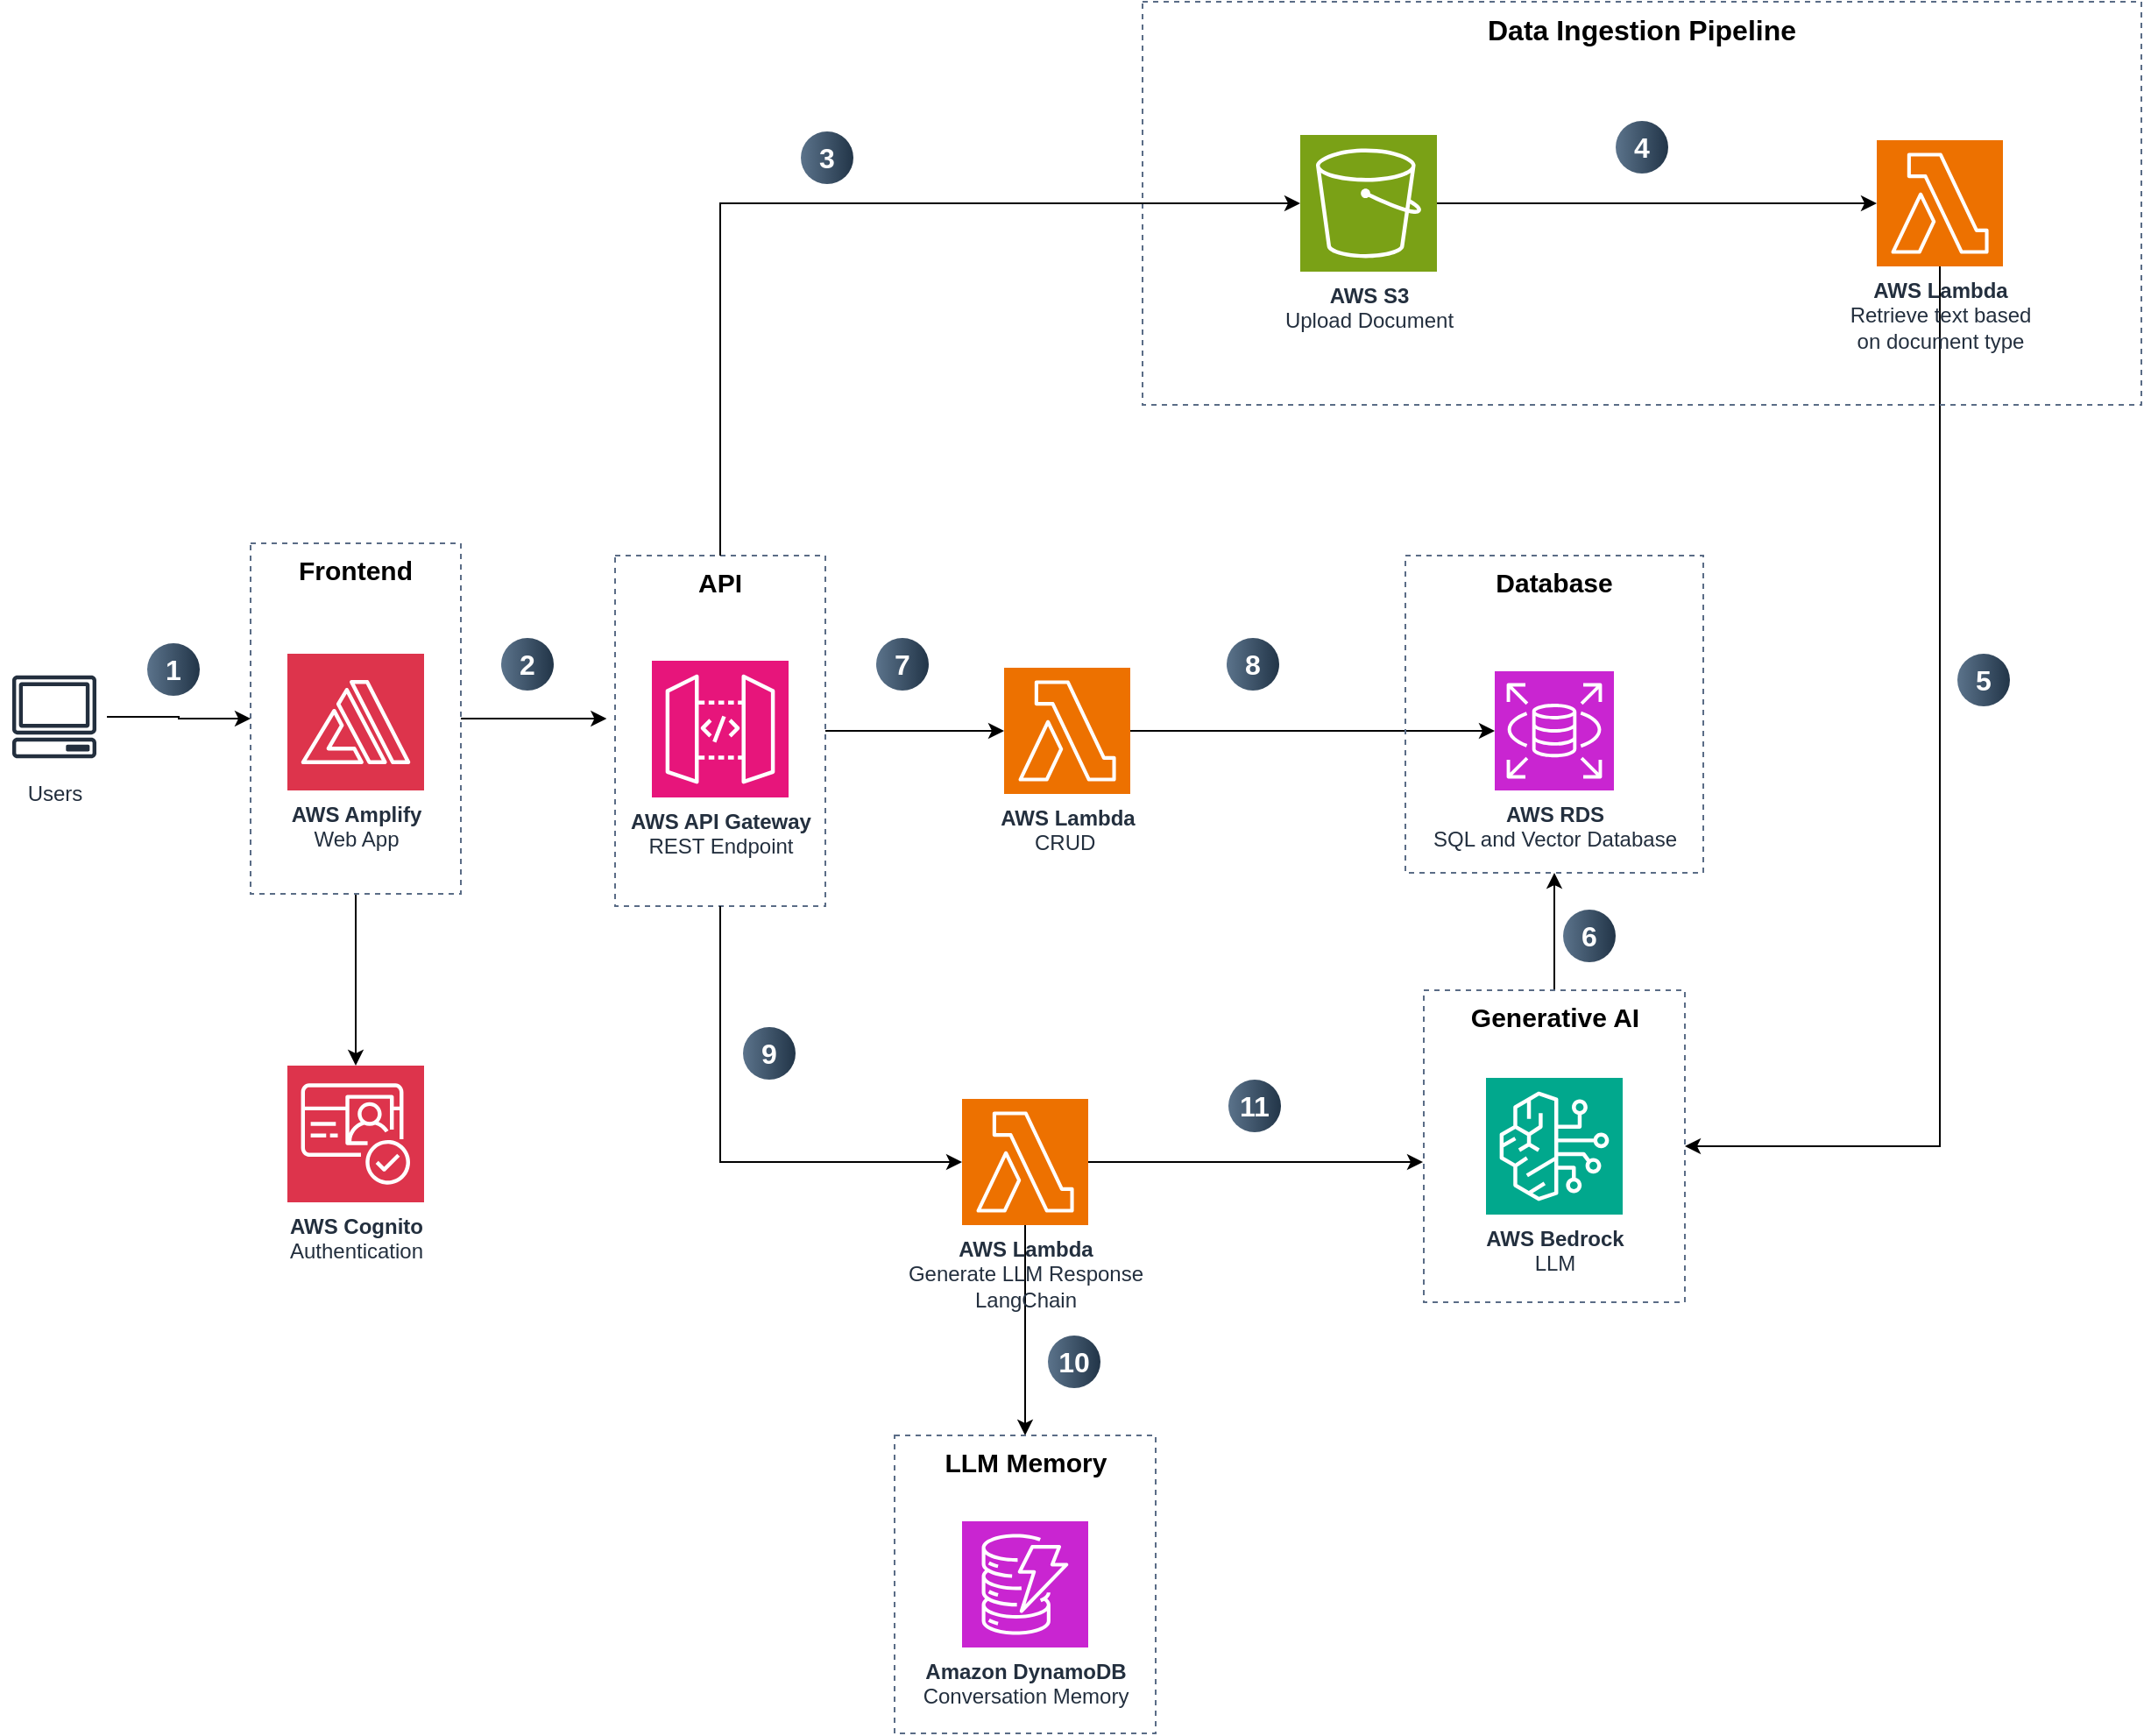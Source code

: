 <mxfile version="24.7.12">
  <diagram name="Page-1" id="l1fh0S_OrW8yNGmGO06b">
    <mxGraphModel dx="1687" dy="878" grid="0" gridSize="10" guides="1" tooltips="1" connect="1" arrows="1" fold="1" page="0" pageScale="1" pageWidth="850" pageHeight="1100" background="#FFFFFF" math="0" shadow="0">
      <root>
        <mxCell id="0" />
        <mxCell id="1" parent="0" />
        <mxCell id="vw9haiUQlAbyGq-rVxak-1" value="&lt;b&gt;AWS Cognito&lt;/b&gt;&lt;div&gt;Authentication&lt;/div&gt;" style="sketch=0;points=[[0,0,0],[0.25,0,0],[0.5,0,0],[0.75,0,0],[1,0,0],[0,1,0],[0.25,1,0],[0.5,1,0],[0.75,1,0],[1,1,0],[0,0.25,0],[0,0.5,0],[0,0.75,0],[1,0.25,0],[1,0.5,0],[1,0.75,0]];outlineConnect=0;fontColor=#232F3E;fillColor=#DD344C;strokeColor=#ffffff;dashed=0;verticalLabelPosition=bottom;verticalAlign=top;align=center;html=1;fontSize=12;fontStyle=0;aspect=fixed;shape=mxgraph.aws4.resourceIcon;resIcon=mxgraph.aws4.cognito;" parent="1" vertex="1">
          <mxGeometry x="332" y="781" width="78" height="78" as="geometry" />
        </mxCell>
        <mxCell id="vw9haiUQlAbyGq-rVxak-2" value="&lt;b&gt;AWS Amplify&lt;/b&gt;&lt;br&gt;Web App" style="sketch=0;points=[[0,0,0],[0.25,0,0],[0.5,0,0],[0.75,0,0],[1,0,0],[0,1,0],[0.25,1,0],[0.5,1,0],[0.75,1,0],[1,1,0],[0,0.25,0],[0,0.5,0],[0,0.75,0],[1,0.25,0],[1,0.5,0],[1,0.75,0]];outlineConnect=0;fontColor=#232F3E;fillColor=#DD344C;strokeColor=#ffffff;dashed=0;verticalLabelPosition=bottom;verticalAlign=top;align=center;html=1;fontSize=12;fontStyle=0;aspect=fixed;shape=mxgraph.aws4.resourceIcon;resIcon=mxgraph.aws4.amplify;" parent="1" vertex="1">
          <mxGeometry x="332" y="546" width="78" height="78" as="geometry" />
        </mxCell>
        <mxCell id="vw9haiUQlAbyGq-rVxak-3" value="&lt;b&gt;AWS RDS&lt;br&gt;&lt;/b&gt;SQL and Vector Database" style="sketch=0;points=[[0,0,0],[0.25,0,0],[0.5,0,0],[0.75,0,0],[1,0,0],[0,1,0],[0.25,1,0],[0.5,1,0],[0.75,1,0],[1,1,0],[0,0.25,0],[0,0.5,0],[0,0.75,0],[1,0.25,0],[1,0.5,0],[1,0.75,0]];outlineConnect=0;fontColor=#232F3E;fillColor=#C925D1;strokeColor=#ffffff;dashed=0;verticalLabelPosition=bottom;verticalAlign=top;align=center;html=1;fontSize=12;fontStyle=0;aspect=fixed;shape=mxgraph.aws4.resourceIcon;resIcon=mxgraph.aws4.rds;" parent="1" vertex="1">
          <mxGeometry x="1021" y="556" width="68" height="68" as="geometry" />
        </mxCell>
        <mxCell id="vw9haiUQlAbyGq-rVxak-58" style="edgeStyle=orthogonalEdgeStyle;rounded=0;orthogonalLoop=1;jettySize=auto;html=1;" parent="1" source="vw9haiUQlAbyGq-rVxak-6" edge="1">
          <mxGeometry relative="1" as="geometry">
            <mxPoint x="980" y="836" as="targetPoint" />
          </mxGeometry>
        </mxCell>
        <mxCell id="vw9haiUQlAbyGq-rVxak-59" style="edgeStyle=orthogonalEdgeStyle;rounded=0;orthogonalLoop=1;jettySize=auto;html=1;entryX=0.5;entryY=0;entryDx=0;entryDy=0;" parent="1" source="vw9haiUQlAbyGq-rVxak-6" target="vw9haiUQlAbyGq-rVxak-42" edge="1">
          <mxGeometry relative="1" as="geometry" />
        </mxCell>
        <mxCell id="vw9haiUQlAbyGq-rVxak-6" value="&lt;b&gt;AWS Lambda&lt;/b&gt;&lt;br&gt;Generate LLM Response&lt;br&gt;&lt;div&gt;LangChain&lt;/div&gt;&lt;div&gt;&lt;br&gt;&lt;/div&gt;" style="sketch=0;points=[[0,0,0],[0.25,0,0],[0.5,0,0],[0.75,0,0],[1,0,0],[0,1,0],[0.25,1,0],[0.5,1,0],[0.75,1,0],[1,1,0],[0,0.25,0],[0,0.5,0],[0,0.75,0],[1,0.25,0],[1,0.5,0],[1,0.75,0]];outlineConnect=0;fontColor=#232F3E;fillColor=#ED7100;strokeColor=#ffffff;dashed=0;verticalLabelPosition=bottom;verticalAlign=top;align=center;html=1;fontSize=12;fontStyle=0;aspect=fixed;shape=mxgraph.aws4.resourceIcon;resIcon=mxgraph.aws4.lambda;" parent="1" vertex="1">
          <mxGeometry x="717" y="800" width="72" height="72" as="geometry" />
        </mxCell>
        <mxCell id="vw9haiUQlAbyGq-rVxak-8" value="Users" style="sketch=0;outlineConnect=0;fontColor=#232F3E;gradientColor=none;strokeColor=#232F3E;fillColor=#ffffff;dashed=0;verticalLabelPosition=bottom;verticalAlign=top;align=center;html=1;fontSize=12;fontStyle=0;aspect=fixed;shape=mxgraph.aws4.resourceIcon;resIcon=mxgraph.aws4.client;" parent="1" vertex="1">
          <mxGeometry x="169" y="552" width="60" height="60" as="geometry" />
        </mxCell>
        <mxCell id="vw9haiUQlAbyGq-rVxak-9" style="edgeStyle=orthogonalEdgeStyle;rounded=0;orthogonalLoop=1;jettySize=auto;html=1;entryX=0;entryY=0.5;entryDx=0;entryDy=0;entryPerimeter=0;" parent="1" source="vw9haiUQlAbyGq-rVxak-10" target="vw9haiUQlAbyGq-rVxak-3" edge="1">
          <mxGeometry relative="1" as="geometry">
            <mxPoint x="864" y="590" as="targetPoint" />
          </mxGeometry>
        </mxCell>
        <mxCell id="vw9haiUQlAbyGq-rVxak-10" value="&lt;b&gt;AWS Lambda&lt;/b&gt;&lt;br&gt;CRUD&amp;nbsp;" style="sketch=0;points=[[0,0,0],[0.25,0,0],[0.5,0,0],[0.75,0,0],[1,0,0],[0,1,0],[0.25,1,0],[0.5,1,0],[0.75,1,0],[1,1,0],[0,0.25,0],[0,0.5,0],[0,0.75,0],[1,0.25,0],[1,0.5,0],[1,0.75,0]];outlineConnect=0;fontColor=#232F3E;fillColor=#ED7100;strokeColor=#ffffff;dashed=0;verticalLabelPosition=bottom;verticalAlign=top;align=center;html=1;fontSize=12;fontStyle=0;aspect=fixed;shape=mxgraph.aws4.resourceIcon;resIcon=mxgraph.aws4.lambda;" parent="1" vertex="1">
          <mxGeometry x="741" y="554" width="72" height="72" as="geometry" />
        </mxCell>
        <mxCell id="vw9haiUQlAbyGq-rVxak-11" style="edgeStyle=orthogonalEdgeStyle;rounded=0;orthogonalLoop=1;jettySize=auto;html=1;entryX=0;entryY=0.5;entryDx=0;entryDy=0;entryPerimeter=0;exitX=1;exitY=0.5;exitDx=0;exitDy=0;" parent="1" source="vw9haiUQlAbyGq-rVxak-23" target="vw9haiUQlAbyGq-rVxak-10" edge="1">
          <mxGeometry relative="1" as="geometry" />
        </mxCell>
        <mxCell id="vw9haiUQlAbyGq-rVxak-13" value="&lt;b&gt;AWS S3&lt;br&gt;&lt;/b&gt;Upload Document" style="sketch=0;points=[[0,0,0],[0.25,0,0],[0.5,0,0],[0.75,0,0],[1,0,0],[0,1,0],[0.25,1,0],[0.5,1,0],[0.75,1,0],[1,1,0],[0,0.25,0],[0,0.5,0],[0,0.75,0],[1,0.25,0],[1,0.5,0],[1,0.75,0]];outlineConnect=0;fontColor=#232F3E;fillColor=#7AA116;strokeColor=#ffffff;dashed=0;verticalLabelPosition=bottom;verticalAlign=top;align=center;html=1;fontSize=12;fontStyle=0;aspect=fixed;shape=mxgraph.aws4.resourceIcon;resIcon=mxgraph.aws4.s3;" parent="1" vertex="1">
          <mxGeometry x="910" y="250" width="78" height="78" as="geometry" />
        </mxCell>
        <mxCell id="vw9haiUQlAbyGq-rVxak-53" style="edgeStyle=orthogonalEdgeStyle;rounded=0;orthogonalLoop=1;jettySize=auto;html=1;entryX=1;entryY=0.5;entryDx=0;entryDy=0;" parent="1" source="vw9haiUQlAbyGq-rVxak-14" target="vw9haiUQlAbyGq-rVxak-34" edge="1">
          <mxGeometry relative="1" as="geometry">
            <Array as="points">
              <mxPoint x="1275" y="827" />
            </Array>
          </mxGeometry>
        </mxCell>
        <mxCell id="vw9haiUQlAbyGq-rVxak-14" value="&lt;b&gt;AWS Lambda&lt;/b&gt;&lt;br&gt;Retrieve text based &lt;br&gt;on document type" style="sketch=0;points=[[0,0,0],[0.25,0,0],[0.5,0,0],[0.75,0,0],[1,0,0],[0,1,0],[0.25,1,0],[0.5,1,0],[0.75,1,0],[1,1,0],[0,0.25,0],[0,0.5,0],[0,0.75,0],[1,0.25,0],[1,0.5,0],[1,0.75,0]];outlineConnect=0;fontColor=#232F3E;fillColor=#ED7100;strokeColor=#ffffff;dashed=0;verticalLabelPosition=bottom;verticalAlign=top;align=center;html=1;fontSize=12;fontStyle=0;aspect=fixed;shape=mxgraph.aws4.resourceIcon;resIcon=mxgraph.aws4.lambda;" parent="1" vertex="1">
          <mxGeometry x="1239" y="253" width="72" height="72" as="geometry" />
        </mxCell>
        <mxCell id="vw9haiUQlAbyGq-rVxak-15" style="edgeStyle=orthogonalEdgeStyle;rounded=0;orthogonalLoop=1;jettySize=auto;html=1;entryX=0;entryY=0.5;entryDx=0;entryDy=0;entryPerimeter=0;" parent="1" source="vw9haiUQlAbyGq-rVxak-13" target="vw9haiUQlAbyGq-rVxak-14" edge="1">
          <mxGeometry relative="1" as="geometry" />
        </mxCell>
        <mxCell id="vw9haiUQlAbyGq-rVxak-23" value="&lt;b&gt;&lt;font color=&quot;#000000&quot;&gt;API&lt;/font&gt;&lt;/b&gt;" style="fillColor=none;strokeColor=#5A6C86;dashed=1;verticalAlign=top;fontStyle=0;fontColor=#5A6C86;whiteSpace=wrap;html=1;fontSize=15;" parent="1" vertex="1">
          <mxGeometry x="519" y="490" width="120" height="200" as="geometry" />
        </mxCell>
        <mxCell id="vw9haiUQlAbyGq-rVxak-24" style="edgeStyle=orthogonalEdgeStyle;rounded=0;orthogonalLoop=1;jettySize=auto;html=1;" parent="1" source="vw9haiUQlAbyGq-rVxak-25" target="vw9haiUQlAbyGq-rVxak-1" edge="1">
          <mxGeometry relative="1" as="geometry" />
        </mxCell>
        <mxCell id="TjuzlHcUbj_7pRiN3SZ9-2" style="edgeStyle=orthogonalEdgeStyle;rounded=0;orthogonalLoop=1;jettySize=auto;html=1;" edge="1" parent="1" source="vw9haiUQlAbyGq-rVxak-25">
          <mxGeometry relative="1" as="geometry">
            <mxPoint x="514.176" y="583" as="targetPoint" />
          </mxGeometry>
        </mxCell>
        <mxCell id="vw9haiUQlAbyGq-rVxak-25" value="&lt;font style=&quot;font-size: 15px;&quot; color=&quot;#000000&quot;&gt;&lt;b&gt;Frontend&lt;/b&gt;&lt;/font&gt;" style="fillColor=none;strokeColor=#5A6C86;dashed=1;verticalAlign=top;fontStyle=0;fontColor=#5A6C86;whiteSpace=wrap;html=1;" parent="1" vertex="1">
          <mxGeometry x="311" y="483" width="120" height="200" as="geometry" />
        </mxCell>
        <mxCell id="vw9haiUQlAbyGq-rVxak-31" style="edgeStyle=orthogonalEdgeStyle;rounded=0;orthogonalLoop=1;jettySize=auto;html=1;entryX=0;entryY=0.5;entryDx=0;entryDy=0;" parent="1" source="vw9haiUQlAbyGq-rVxak-8" target="vw9haiUQlAbyGq-rVxak-25" edge="1">
          <mxGeometry relative="1" as="geometry">
            <mxPoint x="281" y="582.059" as="sourcePoint" />
          </mxGeometry>
        </mxCell>
        <mxCell id="vw9haiUQlAbyGq-rVxak-60" style="edgeStyle=orthogonalEdgeStyle;rounded=0;orthogonalLoop=1;jettySize=auto;html=1;entryX=0.5;entryY=1;entryDx=0;entryDy=0;" parent="1" source="vw9haiUQlAbyGq-rVxak-34" target="vw9haiUQlAbyGq-rVxak-35" edge="1">
          <mxGeometry relative="1" as="geometry" />
        </mxCell>
        <mxCell id="vw9haiUQlAbyGq-rVxak-34" value="&lt;font color=&quot;#000000&quot; style=&quot;font-size: 15px;&quot;&gt;&lt;b&gt;Generative AI&lt;/b&gt;&lt;/font&gt;" style="fillColor=none;strokeColor=#5A6C86;dashed=1;verticalAlign=top;fontStyle=0;fontColor=#5A6C86;whiteSpace=wrap;html=1;" parent="1" vertex="1">
          <mxGeometry x="980.5" y="738" width="149" height="178" as="geometry" />
        </mxCell>
        <mxCell id="vw9haiUQlAbyGq-rVxak-35" value="&lt;font style=&quot;font-size: 15px;&quot; color=&quot;#000000&quot;&gt;&lt;b&gt;Database&lt;/b&gt;&lt;/font&gt;" style="fillColor=none;strokeColor=#5A6C86;dashed=1;verticalAlign=top;fontStyle=0;fontColor=#5A6C86;whiteSpace=wrap;html=1;" parent="1" vertex="1">
          <mxGeometry x="970" y="490" width="170" height="181" as="geometry" />
        </mxCell>
        <mxCell id="vw9haiUQlAbyGq-rVxak-37" value="&lt;b&gt;AWS API Gateway&lt;/b&gt;&lt;br&gt;REST Endpoint" style="sketch=0;points=[[0,0,0],[0.25,0,0],[0.5,0,0],[0.75,0,0],[1,0,0],[0,1,0],[0.25,1,0],[0.5,1,0],[0.75,1,0],[1,1,0],[0,0.25,0],[0,0.5,0],[0,0.75,0],[1,0.25,0],[1,0.5,0],[1,0.75,0]];outlineConnect=0;fontColor=#232F3E;fillColor=#E7157B;strokeColor=#ffffff;dashed=0;verticalLabelPosition=bottom;verticalAlign=top;align=center;html=1;fontSize=12;fontStyle=0;aspect=fixed;shape=mxgraph.aws4.resourceIcon;resIcon=mxgraph.aws4.api_gateway;" parent="1" vertex="1">
          <mxGeometry x="540" y="550" width="78" height="78" as="geometry" />
        </mxCell>
        <mxCell id="vw9haiUQlAbyGq-rVxak-41" value="&lt;b&gt;Amazon DynamoDB&lt;/b&gt;&lt;br&gt;Conversation Memory" style="sketch=0;points=[[0,0,0],[0.25,0,0],[0.5,0,0],[0.75,0,0],[1,0,0],[0,1,0],[0.25,1,0],[0.5,1,0],[0.75,1,0],[1,1,0],[0,0.25,0],[0,0.5,0],[0,0.75,0],[1,0.25,0],[1,0.5,0],[1,0.75,0]];outlineConnect=0;fontColor=#232F3E;fillColor=#C925D1;strokeColor=#ffffff;dashed=0;verticalLabelPosition=bottom;verticalAlign=top;align=center;html=1;fontSize=12;fontStyle=0;aspect=fixed;shape=mxgraph.aws4.resourceIcon;resIcon=mxgraph.aws4.dynamodb;" parent="1" vertex="1">
          <mxGeometry x="717" y="1041" width="72" height="72" as="geometry" />
        </mxCell>
        <mxCell id="vw9haiUQlAbyGq-rVxak-42" value="&lt;font color=&quot;#000000&quot;&gt;&lt;b style=&quot;font-size: 15px;&quot;&gt;LLM Memory&lt;br&gt;&lt;/b&gt;&lt;/font&gt;" style="fillColor=none;strokeColor=#5A6C86;dashed=1;verticalAlign=top;fontStyle=0;fontColor=#5A6C86;whiteSpace=wrap;html=1;" parent="1" vertex="1">
          <mxGeometry x="678.5" y="992" width="149" height="170" as="geometry" />
        </mxCell>
        <mxCell id="vw9haiUQlAbyGq-rVxak-43" value="&lt;font style=&quot;font-size: 16px;&quot; color=&quot;#000000&quot;&gt;&lt;b&gt;Data Ingestion Pipeline&lt;/b&gt;&lt;/font&gt;" style="fillColor=none;strokeColor=#5A6C86;dashed=1;verticalAlign=top;fontStyle=0;fontColor=#5A6C86;whiteSpace=wrap;html=1;" parent="1" vertex="1">
          <mxGeometry x="820" y="174" width="570" height="230" as="geometry" />
        </mxCell>
        <mxCell id="vw9haiUQlAbyGq-rVxak-32" value="&lt;b&gt;AWS Bedrock&lt;/b&gt;&lt;br&gt;LLM" style="sketch=0;points=[[0,0,0],[0.25,0,0],[0.5,0,0],[0.75,0,0],[1,0,0],[0,1,0],[0.25,1,0],[0.5,1,0],[0.75,1,0],[1,1,0],[0,0.25,0],[0,0.5,0],[0,0.75,0],[1,0.25,0],[1,0.5,0],[1,0.75,0]];outlineConnect=0;fontColor=#232F3E;fillColor=#01A88D;strokeColor=#ffffff;dashed=0;verticalLabelPosition=bottom;verticalAlign=top;align=center;html=1;fontSize=12;fontStyle=0;aspect=fixed;shape=mxgraph.aws4.resourceIcon;resIcon=mxgraph.aws4.bedrock;" parent="1" vertex="1">
          <mxGeometry x="1016" y="788" width="78" height="78" as="geometry" />
        </mxCell>
        <mxCell id="vw9haiUQlAbyGq-rVxak-55" style="edgeStyle=orthogonalEdgeStyle;rounded=0;orthogonalLoop=1;jettySize=auto;html=1;entryX=0;entryY=0.5;entryDx=0;entryDy=0;entryPerimeter=0;" parent="1" source="vw9haiUQlAbyGq-rVxak-23" target="vw9haiUQlAbyGq-rVxak-6" edge="1">
          <mxGeometry relative="1" as="geometry">
            <Array as="points">
              <mxPoint x="579" y="836" />
            </Array>
          </mxGeometry>
        </mxCell>
        <mxCell id="u3C97y5Mi0LQBN2PE_SE-1" style="edgeStyle=orthogonalEdgeStyle;rounded=0;orthogonalLoop=1;jettySize=auto;html=1;entryX=0;entryY=0.5;entryDx=0;entryDy=0;entryPerimeter=0;" parent="1" source="vw9haiUQlAbyGq-rVxak-23" target="vw9haiUQlAbyGq-rVxak-13" edge="1">
          <mxGeometry relative="1" as="geometry">
            <Array as="points">
              <mxPoint x="579" y="289" />
            </Array>
          </mxGeometry>
        </mxCell>
        <mxCell id="u3C97y5Mi0LQBN2PE_SE-2" style="edgeStyle=orthogonalEdgeStyle;rounded=0;orthogonalLoop=1;jettySize=auto;html=1;exitX=0.5;exitY=1;exitDx=0;exitDy=0;" parent="1" source="vw9haiUQlAbyGq-rVxak-43" target="vw9haiUQlAbyGq-rVxak-43" edge="1">
          <mxGeometry relative="1" as="geometry" />
        </mxCell>
        <mxCell id="TjuzlHcUbj_7pRiN3SZ9-1" value="1" style="ellipse;whiteSpace=wrap;html=1;aspect=fixed;rotation=0;gradientColor=#223548;strokeColor=none;gradientDirection=east;fillColor=#5b738b;rounded=0;pointerEvents=0;fontFamily=Helvetica;fontSize=16;fontColor=#FFFFFF;spacingTop=4;spacingBottom=4;spacingLeft=4;spacingRight=4;points=[];fontStyle=1" vertex="1" parent="1">
          <mxGeometry x="252" y="540" width="30" height="30" as="geometry" />
        </mxCell>
        <mxCell id="TjuzlHcUbj_7pRiN3SZ9-3" value="2" style="ellipse;whiteSpace=wrap;html=1;aspect=fixed;rotation=0;gradientColor=#223548;strokeColor=none;gradientDirection=east;fillColor=#5b738b;rounded=0;pointerEvents=0;fontFamily=Helvetica;fontSize=16;fontColor=#FFFFFF;spacingTop=4;spacingBottom=4;spacingLeft=4;spacingRight=4;points=[];fontStyle=1" vertex="1" parent="1">
          <mxGeometry x="454" y="537" width="30" height="30" as="geometry" />
        </mxCell>
        <mxCell id="TjuzlHcUbj_7pRiN3SZ9-4" value="3" style="ellipse;whiteSpace=wrap;html=1;aspect=fixed;rotation=0;gradientColor=#223548;strokeColor=none;gradientDirection=east;fillColor=#5b738b;rounded=0;pointerEvents=0;fontFamily=Helvetica;fontSize=16;fontColor=#FFFFFF;spacingTop=4;spacingBottom=4;spacingLeft=4;spacingRight=4;points=[];fontStyle=1" vertex="1" parent="1">
          <mxGeometry x="625" y="248" width="30" height="30" as="geometry" />
        </mxCell>
        <mxCell id="TjuzlHcUbj_7pRiN3SZ9-5" value="4" style="ellipse;whiteSpace=wrap;html=1;aspect=fixed;rotation=0;gradientColor=#223548;strokeColor=none;gradientDirection=east;fillColor=#5b738b;rounded=0;pointerEvents=0;fontFamily=Helvetica;fontSize=16;fontColor=#FFFFFF;spacingTop=4;spacingBottom=4;spacingLeft=4;spacingRight=4;points=[];fontStyle=1" vertex="1" parent="1">
          <mxGeometry x="1090" y="242" width="30" height="30" as="geometry" />
        </mxCell>
        <mxCell id="TjuzlHcUbj_7pRiN3SZ9-6" value="5" style="ellipse;whiteSpace=wrap;html=1;aspect=fixed;rotation=0;gradientColor=#223548;strokeColor=none;gradientDirection=east;fillColor=#5b738b;rounded=0;pointerEvents=0;fontFamily=Helvetica;fontSize=16;fontColor=#FFFFFF;spacingTop=4;spacingBottom=4;spacingLeft=4;spacingRight=4;points=[];fontStyle=1" vertex="1" parent="1">
          <mxGeometry x="1285" y="546" width="30" height="30" as="geometry" />
        </mxCell>
        <mxCell id="TjuzlHcUbj_7pRiN3SZ9-7" value="6" style="ellipse;whiteSpace=wrap;html=1;aspect=fixed;rotation=0;gradientColor=#223548;strokeColor=none;gradientDirection=east;fillColor=#5b738b;rounded=0;pointerEvents=0;fontFamily=Helvetica;fontSize=16;fontColor=#FFFFFF;spacingTop=4;spacingBottom=4;spacingLeft=4;spacingRight=4;points=[];fontStyle=1" vertex="1" parent="1">
          <mxGeometry x="1060" y="692" width="30" height="30" as="geometry" />
        </mxCell>
        <mxCell id="TjuzlHcUbj_7pRiN3SZ9-8" value="7" style="ellipse;whiteSpace=wrap;html=1;aspect=fixed;rotation=0;gradientColor=#223548;strokeColor=none;gradientDirection=east;fillColor=#5b738b;rounded=0;pointerEvents=0;fontFamily=Helvetica;fontSize=16;fontColor=#FFFFFF;spacingTop=4;spacingBottom=4;spacingLeft=4;spacingRight=4;points=[];fontStyle=1" vertex="1" parent="1">
          <mxGeometry x="668" y="537" width="30" height="30" as="geometry" />
        </mxCell>
        <mxCell id="TjuzlHcUbj_7pRiN3SZ9-9" value="8" style="ellipse;whiteSpace=wrap;html=1;aspect=fixed;rotation=0;gradientColor=#223548;strokeColor=none;gradientDirection=east;fillColor=#5b738b;rounded=0;pointerEvents=0;fontFamily=Helvetica;fontSize=16;fontColor=#FFFFFF;spacingTop=4;spacingBottom=4;spacingLeft=4;spacingRight=4;points=[];fontStyle=1" vertex="1" parent="1">
          <mxGeometry x="868" y="537" width="30" height="30" as="geometry" />
        </mxCell>
        <mxCell id="TjuzlHcUbj_7pRiN3SZ9-10" value="9" style="ellipse;whiteSpace=wrap;html=1;aspect=fixed;rotation=0;gradientColor=#223548;strokeColor=none;gradientDirection=east;fillColor=#5b738b;rounded=0;pointerEvents=0;fontFamily=Helvetica;fontSize=16;fontColor=#FFFFFF;spacingTop=4;spacingBottom=4;spacingLeft=4;spacingRight=4;points=[];fontStyle=1" vertex="1" parent="1">
          <mxGeometry x="592" y="759" width="30" height="30" as="geometry" />
        </mxCell>
        <mxCell id="TjuzlHcUbj_7pRiN3SZ9-11" value="10" style="ellipse;whiteSpace=wrap;html=1;aspect=fixed;rotation=0;gradientColor=#223548;strokeColor=none;gradientDirection=east;fillColor=#5b738b;rounded=0;pointerEvents=0;fontFamily=Helvetica;fontSize=16;fontColor=#FFFFFF;spacingTop=4;spacingBottom=4;spacingLeft=4;spacingRight=4;points=[];fontStyle=1" vertex="1" parent="1">
          <mxGeometry x="766" y="935" width="30" height="30" as="geometry" />
        </mxCell>
        <mxCell id="TjuzlHcUbj_7pRiN3SZ9-12" value="11" style="ellipse;whiteSpace=wrap;html=1;aspect=fixed;rotation=0;gradientColor=#223548;strokeColor=none;gradientDirection=east;fillColor=#5b738b;rounded=0;pointerEvents=0;fontFamily=Helvetica;fontSize=16;fontColor=#FFFFFF;spacingTop=4;spacingBottom=4;spacingLeft=4;spacingRight=4;points=[];fontStyle=1" vertex="1" parent="1">
          <mxGeometry x="869" y="789" width="30" height="30" as="geometry" />
        </mxCell>
      </root>
    </mxGraphModel>
  </diagram>
</mxfile>

